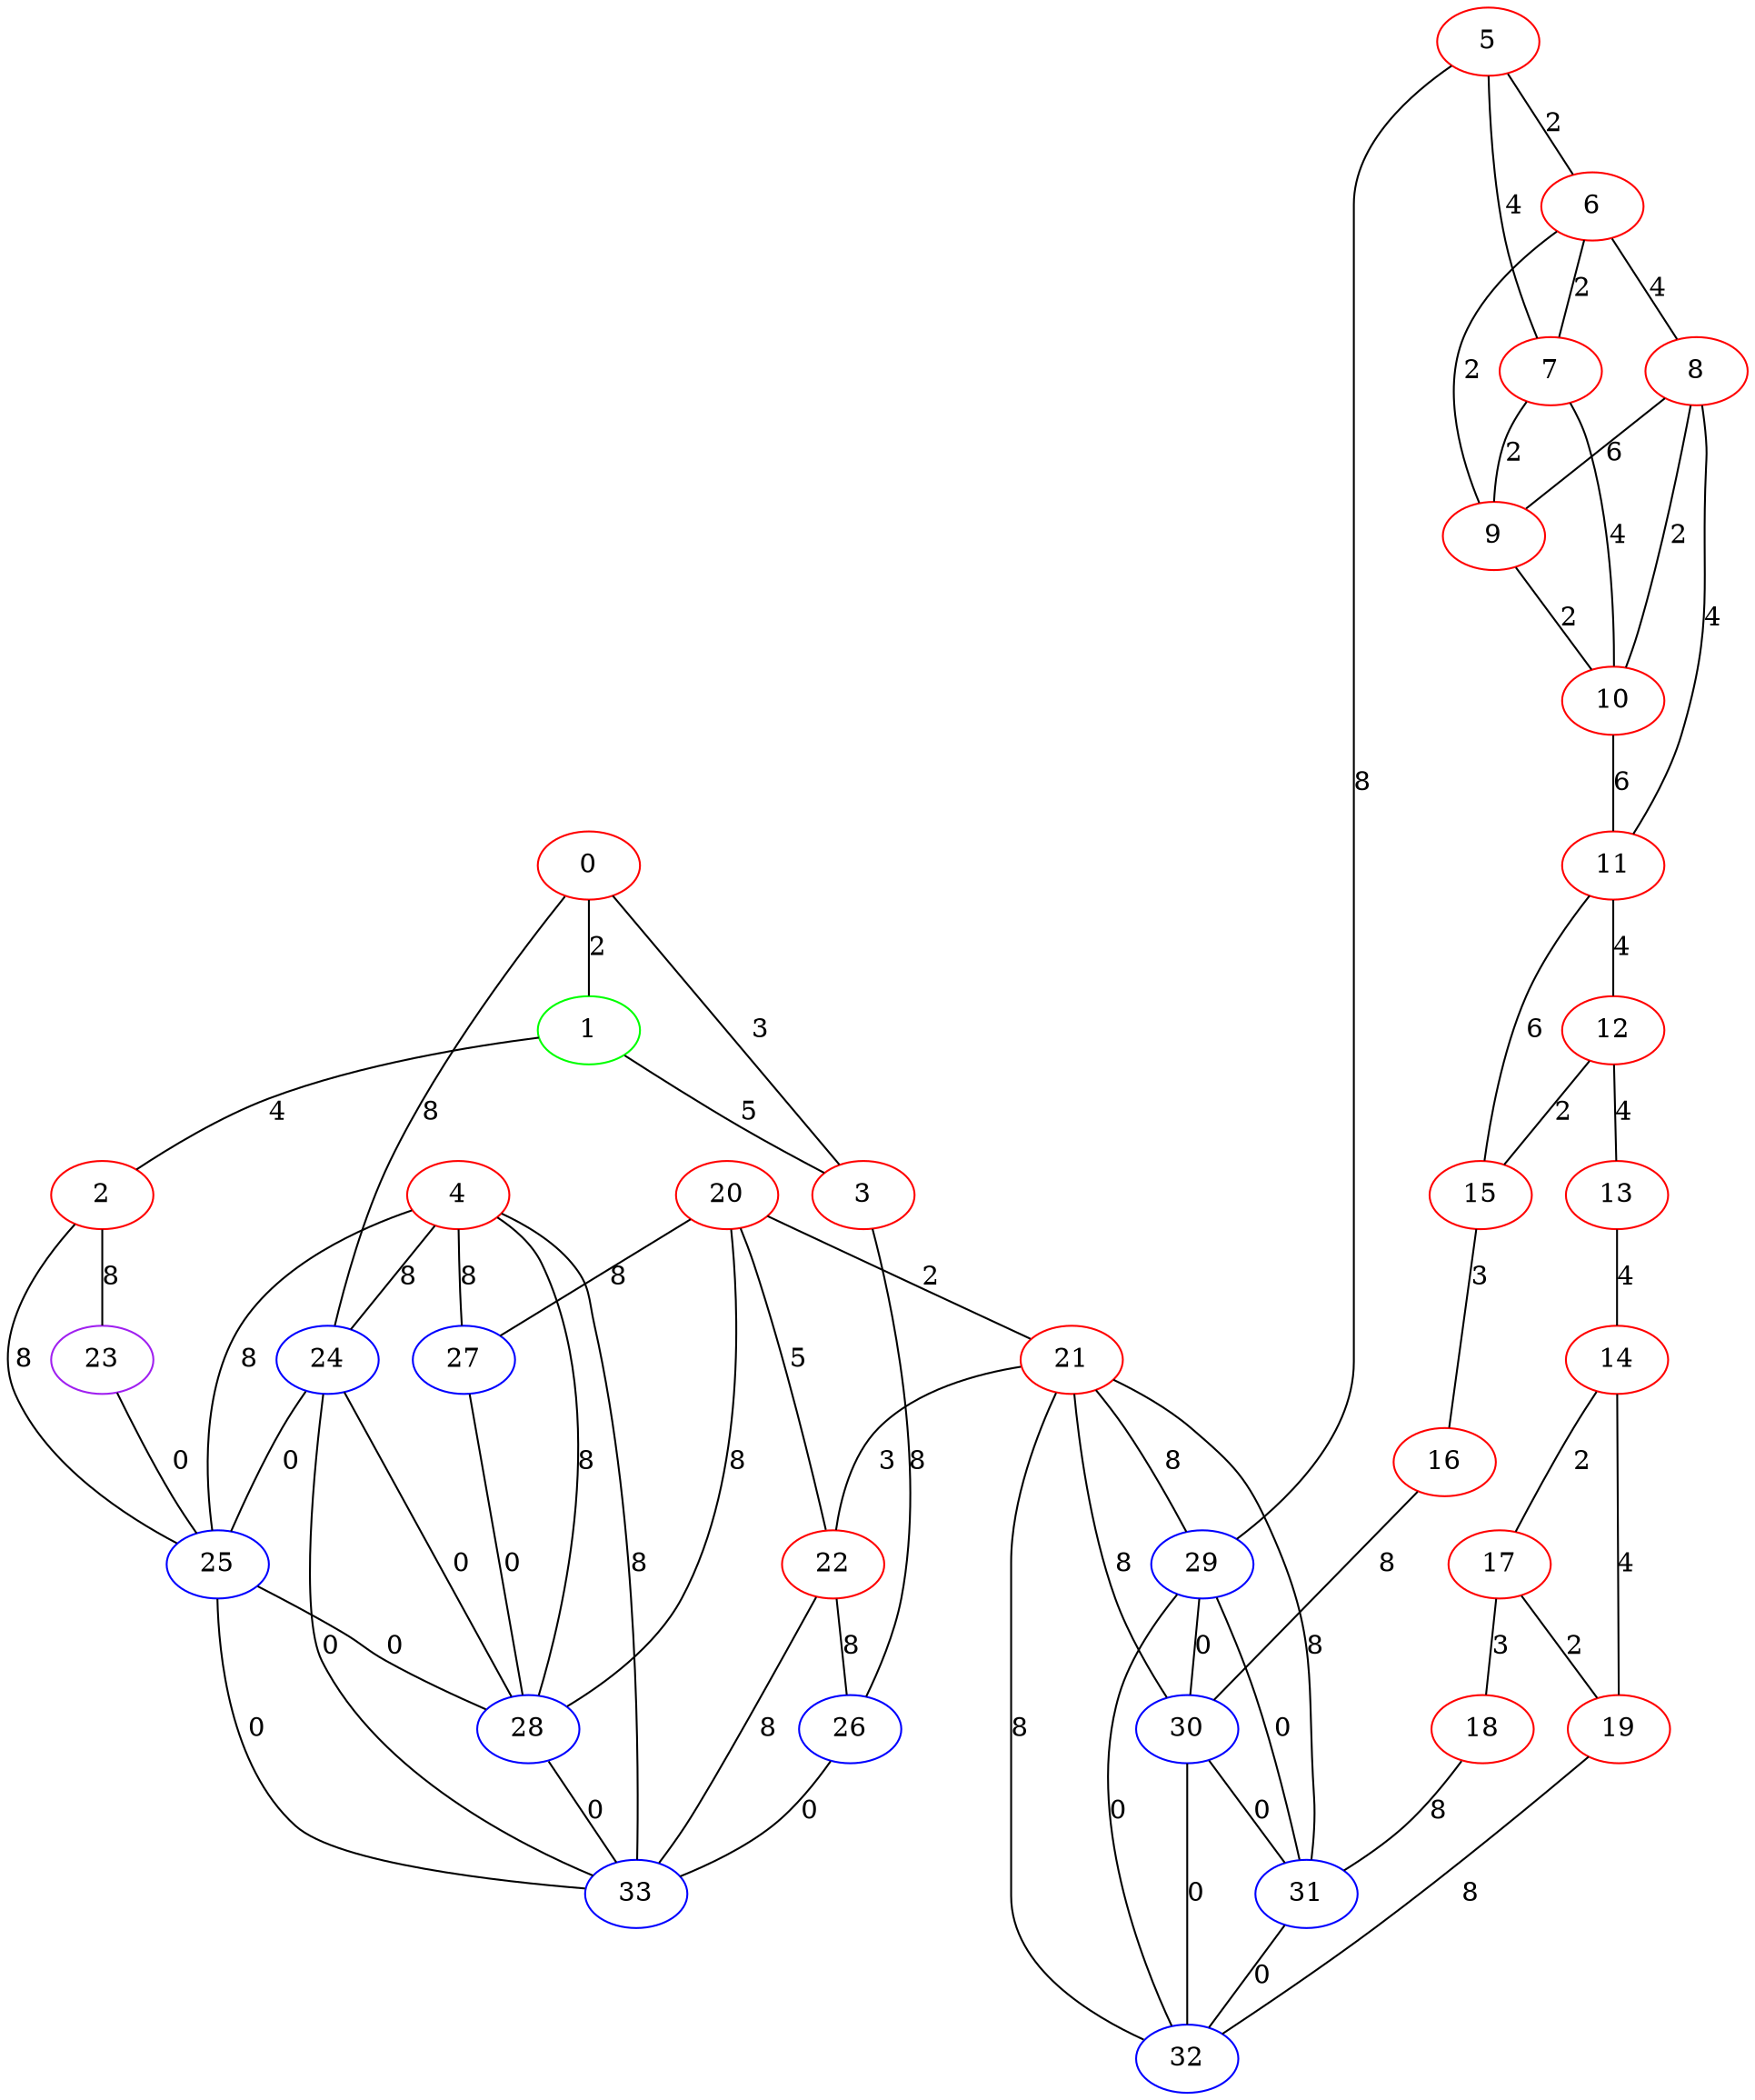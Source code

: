 graph "" {
0 [color=red, weight=1];
1 [color=green, weight=2];
2 [color=red, weight=1];
3 [color=red, weight=1];
4 [color=red, weight=1];
5 [color=red, weight=1];
6 [color=red, weight=1];
7 [color=red, weight=1];
8 [color=red, weight=1];
9 [color=red, weight=1];
10 [color=red, weight=1];
11 [color=red, weight=1];
12 [color=red, weight=1];
13 [color=red, weight=1];
14 [color=red, weight=1];
15 [color=red, weight=1];
16 [color=red, weight=1];
17 [color=red, weight=1];
18 [color=red, weight=1];
19 [color=red, weight=1];
20 [color=red, weight=1];
21 [color=red, weight=1];
22 [color=red, weight=1];
23 [color=purple, weight=4];
24 [color=blue, weight=3];
25 [color=blue, weight=3];
26 [color=blue, weight=3];
27 [color=blue, weight=3];
28 [color=blue, weight=3];
29 [color=blue, weight=3];
30 [color=blue, weight=3];
31 [color=blue, weight=3];
32 [color=blue, weight=3];
33 [color=blue, weight=3];
0 -- 24  [key=0, label=8];
0 -- 1  [key=0, label=2];
0 -- 3  [key=0, label=3];
1 -- 2  [key=0, label=4];
1 -- 3  [key=0, label=5];
2 -- 25  [key=0, label=8];
2 -- 23  [key=0, label=8];
3 -- 26  [key=0, label=8];
4 -- 24  [key=0, label=8];
4 -- 25  [key=0, label=8];
4 -- 27  [key=0, label=8];
4 -- 28  [key=0, label=8];
4 -- 33  [key=0, label=8];
5 -- 29  [key=0, label=8];
5 -- 6  [key=0, label=2];
5 -- 7  [key=0, label=4];
6 -- 8  [key=0, label=4];
6 -- 9  [key=0, label=2];
6 -- 7  [key=0, label=2];
7 -- 9  [key=0, label=2];
7 -- 10  [key=0, label=4];
8 -- 9  [key=0, label=6];
8 -- 10  [key=0, label=2];
8 -- 11  [key=0, label=4];
9 -- 10  [key=0, label=2];
10 -- 11  [key=0, label=6];
11 -- 12  [key=0, label=4];
11 -- 15  [key=0, label=6];
12 -- 13  [key=0, label=4];
12 -- 15  [key=0, label=2];
13 -- 14  [key=0, label=4];
14 -- 17  [key=0, label=2];
14 -- 19  [key=0, label=4];
15 -- 16  [key=0, label=3];
16 -- 30  [key=0, label=8];
17 -- 18  [key=0, label=3];
17 -- 19  [key=0, label=2];
18 -- 31  [key=0, label=8];
19 -- 32  [key=0, label=8];
20 -- 27  [key=0, label=8];
20 -- 28  [key=0, label=8];
20 -- 21  [key=0, label=2];
20 -- 22  [key=0, label=5];
21 -- 32  [key=0, label=8];
21 -- 22  [key=0, label=3];
21 -- 29  [key=0, label=8];
21 -- 30  [key=0, label=8];
21 -- 31  [key=0, label=8];
22 -- 33  [key=0, label=8];
22 -- 26  [key=0, label=8];
23 -- 25  [key=0, label=0];
24 -- 25  [key=0, label=0];
24 -- 28  [key=0, label=0];
24 -- 33  [key=0, label=0];
25 -- 33  [key=0, label=0];
25 -- 28  [key=0, label=0];
26 -- 33  [key=0, label=0];
27 -- 28  [key=0, label=0];
28 -- 33  [key=0, label=0];
29 -- 32  [key=0, label=0];
29 -- 30  [key=0, label=0];
29 -- 31  [key=0, label=0];
30 -- 32  [key=0, label=0];
30 -- 31  [key=0, label=0];
31 -- 32  [key=0, label=0];
}
